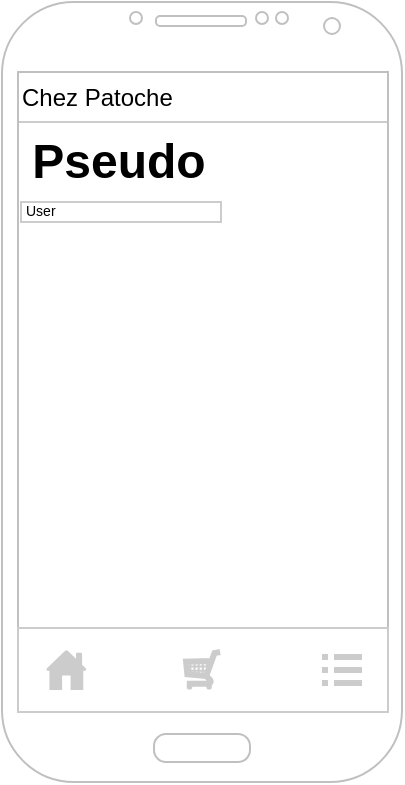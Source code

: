 <mxfile version="19.0.3" type="device"><diagram name="Page-1" id="03018318-947c-dd8e-b7a3-06fadd420f32"><mxGraphModel dx="346" dy="214" grid="1" gridSize="10" guides="1" tooltips="1" connect="1" arrows="1" fold="1" page="1" pageScale="1" pageWidth="1100" pageHeight="850" background="#ffffff" math="0" shadow="0"><root><mxCell id="0"/><mxCell id="1" parent="0"/><mxCell id="Du-3SkfSy8T1X-J8Cmoe-2" value="Chez Patoche" style="rounded=0;whiteSpace=wrap;html=1;align=left;strokeColor=#CCCCCC;" vertex="1" parent="1"><mxGeometry x="18" y="45" width="185" height="25" as="geometry"/></mxCell><mxCell id="Du-3SkfSy8T1X-J8Cmoe-1" value="" style="verticalLabelPosition=bottom;verticalAlign=top;html=1;shadow=0;dashed=0;strokeWidth=1;shape=mxgraph.android.phone2;strokeColor=#c0c0c0;" vertex="1" parent="1"><mxGeometry x="10" y="10" width="200" height="390" as="geometry"/></mxCell><mxCell id="Du-3SkfSy8T1X-J8Cmoe-11" value="" style="rounded=0;whiteSpace=wrap;html=1;fontSize=11;strokeColor=#CCCCCC;" vertex="1" parent="1"><mxGeometry x="18" y="323" width="185" height="42" as="geometry"/></mxCell><mxCell id="Du-3SkfSy8T1X-J8Cmoe-12" value="" style="sketch=0;pointerEvents=1;shadow=0;dashed=0;html=1;strokeColor=none;fillColor=#CCCCCC;labelPosition=center;verticalLabelPosition=bottom;verticalAlign=top;outlineConnect=0;align=center;shape=mxgraph.office.concepts.home;fontSize=11;" vertex="1" parent="1"><mxGeometry x="32" y="334" width="20.4" height="20" as="geometry"/></mxCell><mxCell id="Du-3SkfSy8T1X-J8Cmoe-13" value="" style="verticalLabelPosition=bottom;shadow=0;dashed=0;align=center;html=1;verticalAlign=top;strokeWidth=1;shape=mxgraph.mockup.misc.shoppingCart;strokeColor=#CCCCCC;fontSize=11;fillColor=#CCCCCC;" vertex="1" parent="1"><mxGeometry x="101.5" y="334.5" width="18" height="19" as="geometry"/></mxCell><mxCell id="Du-3SkfSy8T1X-J8Cmoe-14" value="" style="html=1;verticalLabelPosition=bottom;align=center;labelBackgroundColor=#ffffff;verticalAlign=top;strokeWidth=2;strokeColor=none;shadow=0;dashed=0;shape=mxgraph.ios7.icons.preferences;pointerEvents=1;fontSize=11;fillColor=#CCCCCC;" vertex="1" parent="1"><mxGeometry x="170" y="336" width="20" height="16" as="geometry"/></mxCell><mxCell id="Du-3SkfSy8T1X-J8Cmoe-31" value="Pseudo" style="text;strokeColor=none;fillColor=none;html=1;fontSize=24;fontStyle=1;verticalAlign=middle;align=center;" vertex="1" parent="1"><mxGeometry x="18" y="70" width="100" height="40" as="geometry"/></mxCell><mxCell id="Du-3SkfSy8T1X-J8Cmoe-33" value="User" style="rounded=0;whiteSpace=wrap;html=1;fontSize=7;strokeColor=#CCCCCC;fillColor=none;align=left;" vertex="1" parent="1"><mxGeometry x="19.5" y="110" width="100" height="10" as="geometry"/></mxCell></root></mxGraphModel></diagram></mxfile>